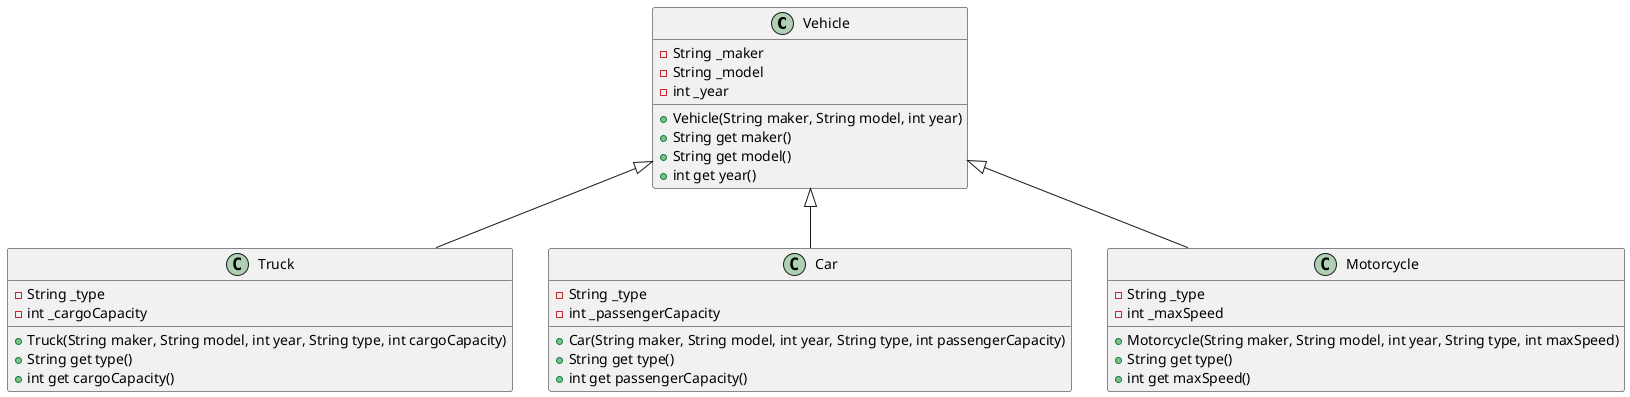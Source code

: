 @startuml

scale 1

class Vehicle {
    -String _maker
    -String _model
    -int _year

    +Vehicle(String maker, String model, int year)
    +String get maker()
    +String get model()
    +int get year()
}

class Truck extends Vehicle{
    -String _type
    -int _cargoCapacity

    +Truck(String maker, String model, int year, String type, int cargoCapacity)
    +String get type()
    +int get cargoCapacity()
}
class Car extends Vehicle{
    -String _type
    -int _passengerCapacity

    +Car(String maker, String model, int year, String type, int passengerCapacity)
    +String get type()
    +int get passengerCapacity()
}
class Motorcycle extends Vehicle{
    -String _type
    -int _maxSpeed

    +Motorcycle(String maker, String model, int year, String type, int maxSpeed)
    +String get type()
    +int get maxSpeed()
}

@enduml
